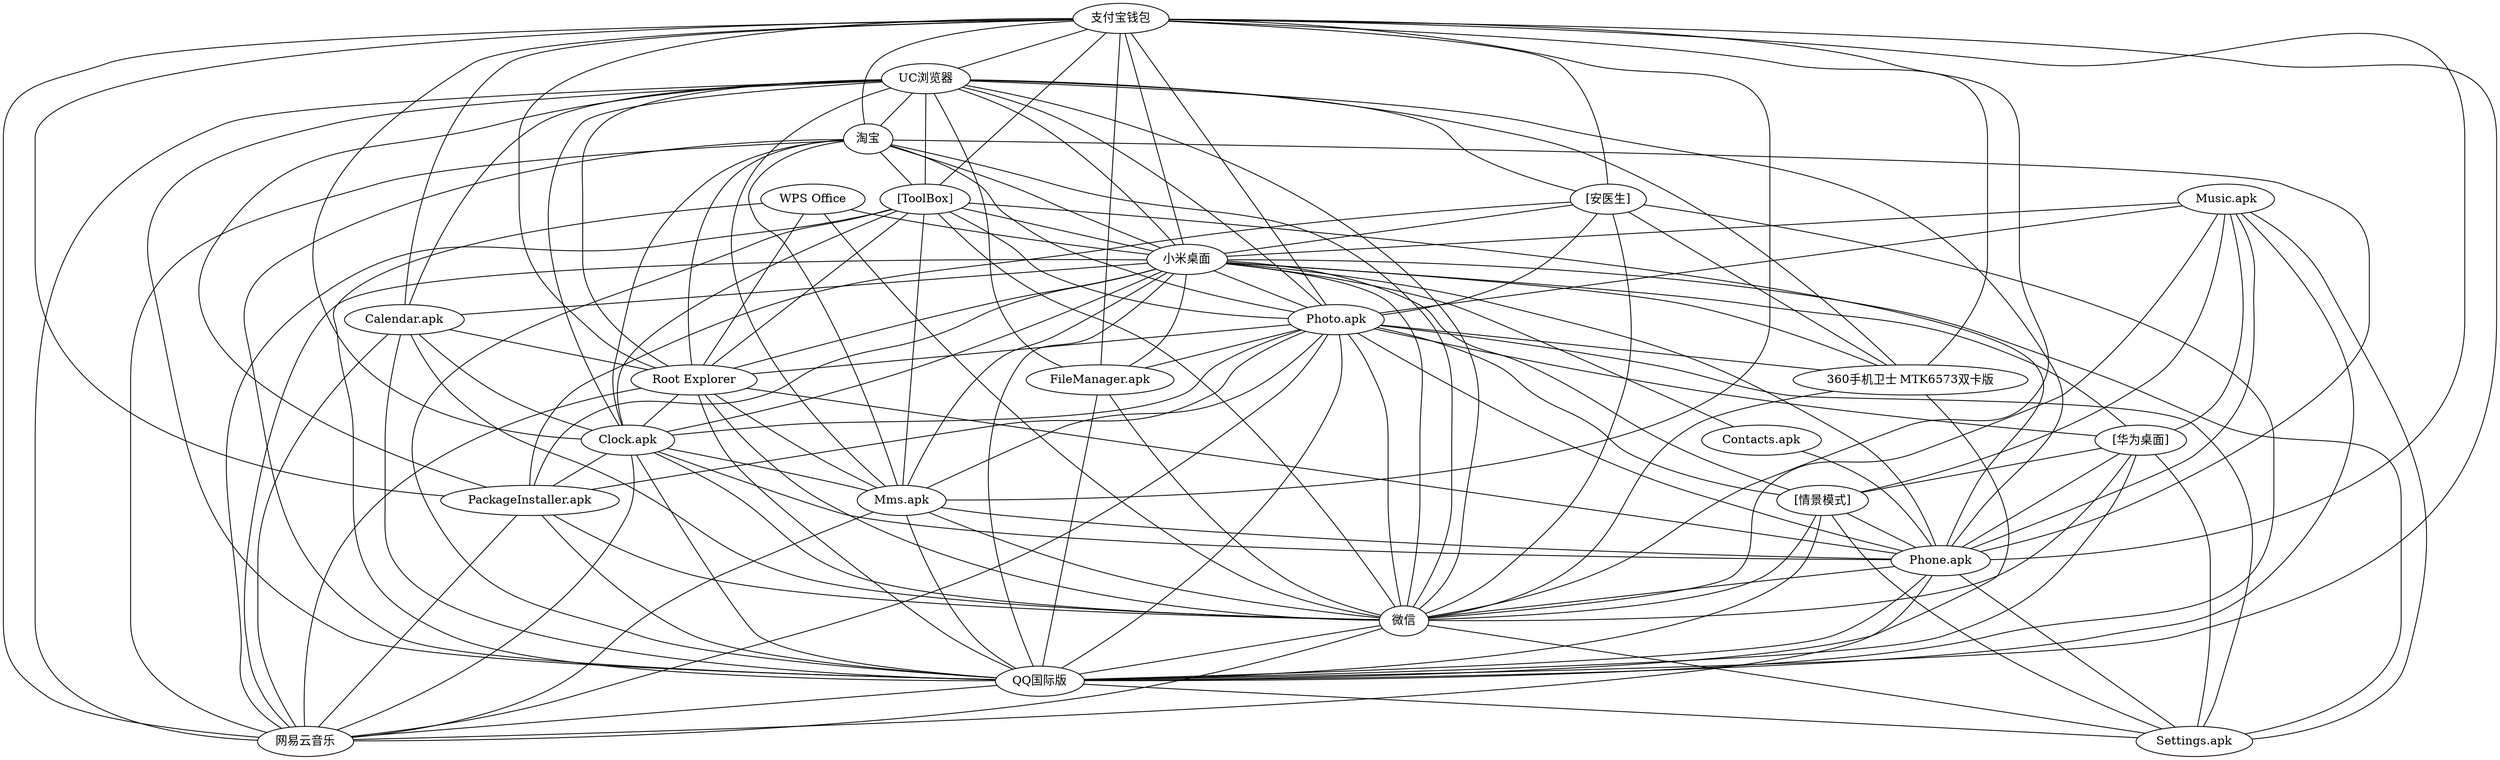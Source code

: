strict graph  {
	支付宝钱包 -- UC浏览器	 [weights="[0, 0, 0, 0, 0, 0, 9]"];
	支付宝钱包 -- "[安医生]"	 [weights="[0, 0, 0, 0, 0, 0, 2]"];
	支付宝钱包 -- 淘宝	 [weights="[0, 0, 0, 0, 0, 0, 1]"];
	支付宝钱包 -- "[ToolBox]"	 [weights="[0, 0, 0, 0, 0, 0, 1]"];
	支付宝钱包 -- 小米桌面	 [weights="[0, 0, 0, 0, 0, 0, 13]"];
	支付宝钱包 -- "Photo.apk"	 [weights="[0, 0, 0, 0, 0, 0, 3]"];
	支付宝钱包 -- "Calendar.apk"	 [weights="[0, 0, 0, 0, 0, 0, 1]"];
	支付宝钱包 -- "Root Explorer"	 [weights="[0, 0, 0, 0, 0, 0, 2]"];
	支付宝钱包 -- "360手机卫士 MTK6573双卡版"	 [weights="[0, 0, 0, 0, 0, 0, 1]"];
	支付宝钱包 -- "FileManager.apk"	 [weights="[0, 0, 0, 0, 0, 0, 1]"];
	支付宝钱包 -- "Clock.apk"	 [weights="[0, 0, 0, 0, 0, 0, 5]"];
	支付宝钱包 -- "Mms.apk"	 [weights="[0, 0, 0, 0, 0, 0, 2]"];
	支付宝钱包 -- "PackageInstaller.apk"	 [weights="[0, 0, 0, 0, 0, 0, 1]"];
	支付宝钱包 -- "Phone.apk"	 [weights="[0, 0, 0, 0, 0, 0, 3]"];
	支付宝钱包 -- 微信	 [weights="[0, 0, 0, 0, 0, 0, 13]"];
	支付宝钱包 -- QQ国际版	 [weights="[0, 0, 0, 0, 0, 0, 13]"];
	支付宝钱包 -- 网易云音乐	 [weights="[0, 0, 0, 0, 0, 0, 3]"];
	UC浏览器 -- "[安医生]"	 [weights="[0, 0, 0, 0, 0, 0, 2]"];
	UC浏览器 -- 淘宝	 [weights="[0, 0, 0, 0, 0, 0, 1]"];
	UC浏览器 -- "[ToolBox]"	 [weights="[0, 0, 0, 0, 0, 0, 1]"];
	UC浏览器 -- 小米桌面	 [weights="[0, 0, 0, 0, 0, 0, 25]"];
	UC浏览器 -- "Photo.apk"	 [weights="[0, 0, 0, 0, 0, 0, 4]"];
	UC浏览器 -- "Calendar.apk"	 [weights="[0, 0, 0, 0, 0, 0, 1]"];
	UC浏览器 -- "Root Explorer"	 [weights="[0, 0, 0, 0, 0, 0, 3]"];
	UC浏览器 -- "360手机卫士 MTK6573双卡版"	 [weights="[0, 0, 0, 0, 0, 0, 1]"];
	UC浏览器 -- "FileManager.apk"	 [weights="[0, 0, 0, 0, 0, 0, 1]"];
	UC浏览器 -- "Clock.apk"	 [weights="[0, 0, 0, 0, 0, 0, 6]"];
	UC浏览器 -- "Mms.apk"	 [weights="[0, 0, 0, 0, 0, 0, 2]"];
	UC浏览器 -- "PackageInstaller.apk"	 [weights="[0, 0, 0, 0, 0, 0, 2]"];
	UC浏览器 -- "Phone.apk"	 [weights="[0, 0, 0, 0, 0, 0, 5]"];
	UC浏览器 -- 微信	 [weights="[0, 0, 0, 0, 0, 0, 24]"];
	UC浏览器 -- QQ国际版	 [weights="[0, 0, 0, 0, 0, 0, 23]"];
	UC浏览器 -- 网易云音乐	 [weights="[0, 0, 0, 0, 0, 0, 11]"];
	"[安医生]" -- 小米桌面	 [weights="[0, 0, 0, 0, 0, 0, 2]"];
	"[安医生]" -- "Photo.apk"	 [weights="[0, 0, 0, 0, 0, 0, 1]"];
	"[安医生]" -- "360手机卫士 MTK6573双卡版"	 [weights="[0, 0, 0, 0, 0, 0, 1]"];
	"[安医生]" -- "PackageInstaller.apk"	 [weights="[0, 0, 0, 0, 0, 0, 1]"];
	"[安医生]" -- 微信	 [weights="[0, 0, 0, 0, 0, 0, 2]"];
	"[安医生]" -- QQ国际版	 [weights="[0, 0, 0, 0, 0, 0, 2]"];
	"Music.apk" -- 小米桌面	 [weights="[0, 0, 0, 0, 0, 0, 1]"];
	"Music.apk" -- "Photo.apk"	 [weights="[0, 0, 0, 0, 0, 0, 1]"];
	"Music.apk" -- "[华为桌面]"	 [weights="[0, 0, 0, 0, 0, 0, 1]"];
	"Music.apk" -- "[情景模式]"	 [weights="[0, 0, 0, 0, 0, 0, 1]"];
	"Music.apk" -- "Phone.apk"	 [weights="[0, 0, 0, 0, 0, 0, 1]"];
	"Music.apk" -- 微信	 [weights="[0, 0, 0, 0, 0, 0, 1]"];
	"Music.apk" -- QQ国际版	 [weights="[0, 0, 0, 0, 0, 0, 1]"];
	"Music.apk" -- "Settings.apk"	 [weights="[0, 0, 0, 0, 0, 0, 1]"];
	淘宝 -- "[ToolBox]"	 [weights="[0, 0, 0, 0, 0, 0, 1]"];
	淘宝 -- 小米桌面	 [weights="[0, 0, 0, 0, 0, 0, 1]"];
	淘宝 -- "Photo.apk"	 [weights="[0, 0, 0, 0, 0, 0, 1]"];
	淘宝 -- "Root Explorer"	 [weights="[0, 0, 0, 0, 0, 0, 1]"];
	淘宝 -- "Clock.apk"	 [weights="[0, 0, 0, 0, 0, 0, 1]"];
	淘宝 -- "Mms.apk"	 [weights="[0, 0, 0, 0, 0, 0, 1]"];
	淘宝 -- "Phone.apk"	 [weights="[0, 0, 0, 0, 0, 0, 1]"];
	淘宝 -- 微信	 [weights="[0, 0, 0, 0, 0, 0, 1]"];
	淘宝 -- QQ国际版	 [weights="[0, 0, 0, 0, 0, 0, 1]"];
	淘宝 -- 网易云音乐	 [weights="[0, 0, 0, 0, 0, 0, 1]"];
	"WPS Office" -- 小米桌面	 [weights="[0, 0, 0, 0, 0, 0, 1]"];
	"WPS Office" -- "Root Explorer"	 [weights="[0, 0, 0, 0, 0, 0, 1]"];
	"WPS Office" -- 微信	 [weights="[0, 0, 0, 0, 0, 0, 1]"];
	"WPS Office" -- QQ国际版	 [weights="[0, 0, 0, 0, 0, 0, 1]"];
	"[ToolBox]" -- 小米桌面	 [weights="[0, 0, 0, 0, 0, 0, 3]"];
	"[ToolBox]" -- "Photo.apk"	 [weights="[0, 0, 0, 0, 0, 0, 1]"];
	"[ToolBox]" -- "Root Explorer"	 [weights="[0, 0, 0, 0, 0, 0, 2]"];
	"[ToolBox]" -- "Clock.apk"	 [weights="[0, 0, 0, 0, 0, 0, 2]"];
	"[ToolBox]" -- "Mms.apk"	 [weights="[0, 0, 0, 0, 0, 0, 2]"];
	"[ToolBox]" -- "Phone.apk"	 [weights="[0, 0, 0, 0, 0, 0, 1]"];
	"[ToolBox]" -- 微信	 [weights="[0, 0, 0, 0, 0, 0, 3]"];
	"[ToolBox]" -- QQ国际版	 [weights="[0, 0, 0, 0, 0, 0, 3]"];
	"[ToolBox]" -- 网易云音乐	 [weights="[0, 0, 0, 0, 0, 0, 1]"];
	小米桌面 -- "Photo.apk"	 [weights="[0, 0, 0, 0, 0, 0, 8]"];
	小米桌面 -- "Calendar.apk"	 [weights="[0, 0, 0, 0, 0, 0, 1]"];
	小米桌面 -- "Root Explorer"	 [weights="[0, 0, 0, 0, 0, 0, 5]"];
	小米桌面 -- "Contacts.apk"	 [weights="[0, 0, 0, 0, 0, 0, 1]"];
	小米桌面 -- "[华为桌面]"	 [weights="[0, 0, 0, 0, 0, 0, 1]"];
	小米桌面 -- "360手机卫士 MTK6573双卡版"	 [weights="[0, 0, 0, 0, 0, 0, 1]"];
	小米桌面 -- "FileManager.apk"	 [weights="[0, 0, 0, 0, 0, 0, 1]"];
	小米桌面 -- "[情景模式]"	 [weights="[0, 0, 0, 0, 0, 0, 1]"];
	小米桌面 -- "Clock.apk"	 [weights="[0, 0, 0, 0, 0, 0, 16]"];
	小米桌面 -- "Mms.apk"	 [weights="[0, 0, 0, 0, 0, 0, 4]"];
	小米桌面 -- "PackageInstaller.apk"	 [weights="[0, 0, 0, 0, 0, 0, 4]"];
	小米桌面 -- "Phone.apk"	 [weights="[0, 0, 0, 0, 0, 0, 11]"];
	小米桌面 -- 微信	 [weights="[0, 0, 0, 0, 0, 0, 56]"];
	小米桌面 -- QQ国际版	 [weights="[0, 0, 0, 0, 0, 0, 55]"];
	小米桌面 -- 网易云音乐	 [weights="[0, 0, 0, 0, 0, 0, 16]"];
	小米桌面 -- "Settings.apk"	 [weights="[0, 0, 0, 0, 0, 0, 1]"];
	"Photo.apk" -- "Root Explorer"	 [weights="[0, 0, 0, 0, 0, 0, 1]"];
	"Photo.apk" -- "[华为桌面]"	 [weights="[0, 0, 0, 0, 0, 0, 1]"];
	"Photo.apk" -- "360手机卫士 MTK6573双卡版"	 [weights="[0, 0, 0, 0, 0, 0, 1]"];
	"Photo.apk" -- "FileManager.apk"	 [weights="[0, 0, 0, 0, 0, 0, 1]"];
	"Photo.apk" -- "[情景模式]"	 [weights="[0, 0, 0, 0, 0, 0, 1]"];
	"Photo.apk" -- "Clock.apk"	 [weights="[0, 0, 0, 0, 0, 0, 3]"];
	"Photo.apk" -- "Mms.apk"	 [weights="[0, 0, 0, 0, 0, 0, 1]"];
	"Photo.apk" -- "PackageInstaller.apk"	 [weights="[0, 0, 0, 0, 0, 0, 1]"];
	"Photo.apk" -- "Phone.apk"	 [weights="[0, 0, 0, 0, 0, 0, 3]"];
	"Photo.apk" -- 微信	 [weights="[0, 0, 0, 0, 0, 0, 7]"];
	"Photo.apk" -- QQ国际版	 [weights="[0, 0, 0, 0, 0, 0, 8]"];
	"Photo.apk" -- 网易云音乐	 [weights="[0, 0, 0, 0, 0, 0, 3]"];
	"Photo.apk" -- "Settings.apk"	 [weights="[0, 0, 0, 0, 0, 0, 1]"];
	"Calendar.apk" -- "Root Explorer"	 [weights="[0, 0, 0, 0, 0, 0, 1]"];
	"Calendar.apk" -- "Clock.apk"	 [weights="[0, 0, 0, 0, 0, 0, 1]"];
	"Calendar.apk" -- 微信	 [weights="[0, 0, 0, 0, 0, 0, 1]"];
	"Calendar.apk" -- QQ国际版	 [weights="[0, 0, 0, 0, 0, 0, 1]"];
	"Calendar.apk" -- 网易云音乐	 [weights="[0, 0, 0, 0, 0, 0, 1]"];
	"Root Explorer" -- "Clock.apk"	 [weights="[0, 0, 0, 0, 0, 0, 3]"];
	"Root Explorer" -- "Mms.apk"	 [weights="[0, 0, 0, 0, 0, 0, 2]"];
	"Root Explorer" -- "Phone.apk"	 [weights="[0, 0, 0, 0, 0, 0, 1]"];
	"Root Explorer" -- 微信	 [weights="[0, 0, 0, 0, 0, 0, 5]"];
	"Root Explorer" -- QQ国际版	 [weights="[0, 0, 0, 0, 0, 0, 5]"];
	"Root Explorer" -- 网易云音乐	 [weights="[0, 0, 0, 0, 0, 0, 3]"];
	"Contacts.apk" -- "Phone.apk"	 [weights="[0, 0, 0, 0, 0, 0, 1]"];
	"[华为桌面]" -- "[情景模式]"	 [weights="[0, 0, 0, 0, 0, 0, 1]"];
	"[华为桌面]" -- "Phone.apk"	 [weights="[0, 0, 0, 0, 0, 0, 1]"];
	"[华为桌面]" -- 微信	 [weights="[0, 0, 0, 0, 0, 0, 1]"];
	"[华为桌面]" -- QQ国际版	 [weights="[0, 0, 0, 0, 0, 0, 1]"];
	"[华为桌面]" -- "Settings.apk"	 [weights="[0, 0, 0, 0, 0, 0, 1]"];
	"360手机卫士 MTK6573双卡版" -- 微信	 [weights="[0, 0, 0, 0, 0, 0, 1]"];
	"360手机卫士 MTK6573双卡版" -- QQ国际版	 [weights="[0, 0, 0, 0, 0, 0, 1]"];
	"FileManager.apk" -- 微信	 [weights="[0, 0, 0, 0, 0, 0, 1]"];
	"FileManager.apk" -- QQ国际版	 [weights="[0, 0, 0, 0, 0, 0, 1]"];
	"[情景模式]" -- "Phone.apk"	 [weights="[0, 0, 0, 0, 0, 0, 1]"];
	"[情景模式]" -- 微信	 [weights="[0, 0, 0, 0, 0, 0, 1]"];
	"[情景模式]" -- QQ国际版	 [weights="[0, 0, 0, 0, 0, 0, 1]"];
	"[情景模式]" -- "Settings.apk"	 [weights="[0, 0, 0, 0, 0, 0, 1]"];
	"Clock.apk" -- "Mms.apk"	 [weights="[0, 0, 0, 0, 0, 0, 1]"];
	"Clock.apk" -- "PackageInstaller.apk"	 [weights="[0, 0, 0, 0, 0, 0, 2]"];
	"Clock.apk" -- "Phone.apk"	 [weights="[0, 0, 0, 0, 0, 0, 2]"];
	"Clock.apk" -- 微信	 [weights="[0, 0, 0, 0, 0, 0, 13]"];
	"Clock.apk" -- QQ国际版	 [weights="[0, 0, 0, 0, 0, 0, 13]"];
	"Clock.apk" -- 网易云音乐	 [weights="[0, 0, 0, 0, 0, 0, 7]"];
	"Mms.apk" -- "Phone.apk"	 [weights="[0, 0, 0, 0, 0, 0, 2]"];
	"Mms.apk" -- 微信	 [weights="[0, 0, 0, 0, 0, 0, 4]"];
	"Mms.apk" -- QQ国际版	 [weights="[0, 0, 0, 0, 0, 0, 4]"];
	"Mms.apk" -- 网易云音乐	 [weights="[0, 0, 0, 0, 0, 0, 2]"];
	"PackageInstaller.apk" -- 微信	 [weights="[0, 0, 0, 0, 0, 0, 3]"];
	"PackageInstaller.apk" -- QQ国际版	 [weights="[0, 0, 0, 0, 0, 0, 4]"];
	"PackageInstaller.apk" -- 网易云音乐	 [weights="[0, 0, 0, 0, 0, 0, 1]"];
	"Phone.apk" -- 微信	 [weights="[0, 0, 0, 0, 0, 0, 10]"];
	"Phone.apk" -- QQ国际版	 [weights="[0, 0, 0, 0, 0, 0, 9]"];
	"Phone.apk" -- 网易云音乐	 [weights="[0, 0, 0, 0, 0, 0, 4]"];
	"Phone.apk" -- "Settings.apk"	 [weights="[0, 0, 0, 0, 0, 0, 1]"];
	微信 -- QQ国际版	 [weights="[0, 0, 0, 0, 0, 0, 52]"];
	微信 -- 网易云音乐	 [weights="[0, 0, 0, 0, 0, 0, 14]"];
	微信 -- "Settings.apk"	 [weights="[0, 0, 0, 0, 0, 0, 1]"];
	QQ国际版 -- 网易云音乐	 [weights="[0, 0, 0, 0, 0, 0, 14]"];
	QQ国际版 -- "Settings.apk"	 [weights="[0, 0, 0, 0, 0, 0, 1]"];
}
